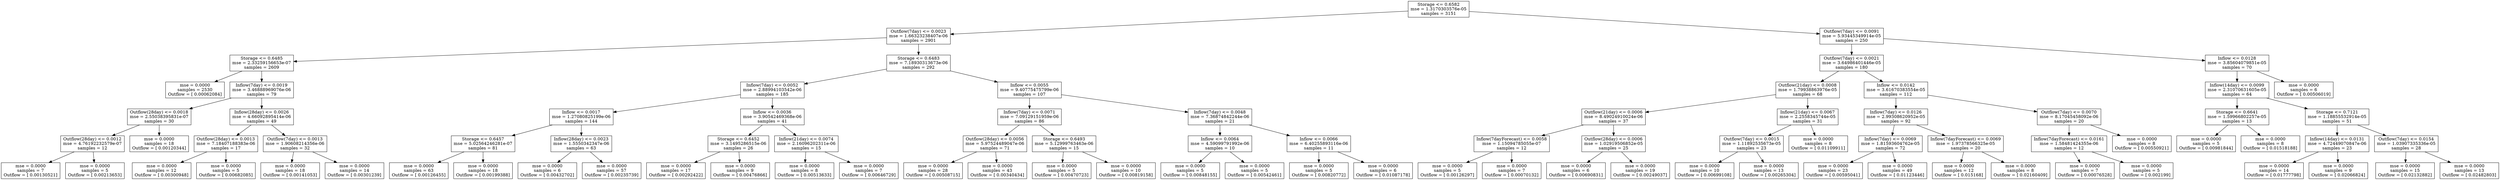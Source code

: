 digraph Tree {
0 [label="Storage <= 0.6582\nmse = 1.3170303576e-05\nsamples = 3151", shape="box"] ;
1 [label="Outflow(7day) <= 0.0023\nmse = 1.66323238407e-06\nsamples = 2901", shape="box"] ;
0 -> 1 ;
2 [label="Storage <= 0.6485\nmse = 2.33259156653e-07\nsamples = 2609", shape="box"] ;
1 -> 2 ;
3 [label="mse = 0.0000\nsamples = 2530\nOutflow = [ 0.00062084]", shape="box"] ;
2 -> 3 ;
4 [label="Inflow(7day) <= 0.0019\nmse = 3.46888969076e-06\nsamples = 79", shape="box"] ;
2 -> 4 ;
5 [label="Outflow(28day) <= 0.0018\nmse = 2.55038395831e-07\nsamples = 30", shape="box"] ;
4 -> 5 ;
6 [label="Outflow(28day) <= 0.0012\nmse = 4.76192232579e-07\nsamples = 12", shape="box"] ;
5 -> 6 ;
7 [label="mse = 0.0000\nsamples = 7\nOutflow = [ 0.00130521]", shape="box"] ;
6 -> 7 ;
8 [label="mse = 0.0000\nsamples = 5\nOutflow = [ 0.00213653]", shape="box"] ;
6 -> 8 ;
9 [label="mse = 0.0000\nsamples = 18\nOutflow = [ 0.00120344]", shape="box"] ;
5 -> 9 ;
10 [label="Inflow(28day) <= 0.0026\nmse = 4.66092895414e-06\nsamples = 49", shape="box"] ;
4 -> 10 ;
11 [label="Outflow(28day) <= 0.0013\nmse = 7.18407188383e-06\nsamples = 17", shape="box"] ;
10 -> 11 ;
12 [label="mse = 0.0000\nsamples = 12\nOutflow = [ 0.00300948]", shape="box"] ;
11 -> 12 ;
13 [label="mse = 0.0000\nsamples = 5\nOutflow = [ 0.00682085]", shape="box"] ;
11 -> 13 ;
14 [label="Outflow(7day) <= 0.0013\nmse = 1.90608214356e-06\nsamples = 32", shape="box"] ;
10 -> 14 ;
15 [label="mse = 0.0000\nsamples = 18\nOutflow = [ 0.00141053]", shape="box"] ;
14 -> 15 ;
16 [label="mse = 0.0000\nsamples = 14\nOutflow = [ 0.00301239]", shape="box"] ;
14 -> 16 ;
17 [label="Storage <= 0.6483\nmse = 7.18930313673e-06\nsamples = 292", shape="box"] ;
1 -> 17 ;
18 [label="Inflow(7day) <= 0.0052\nmse = 2.88994103542e-06\nsamples = 185", shape="box"] ;
17 -> 18 ;
19 [label="Inflow <= 0.0017\nmse = 1.27080825199e-06\nsamples = 144", shape="box"] ;
18 -> 19 ;
20 [label="Storage <= 0.6457\nmse = 5.02564246281e-07\nsamples = 81", shape="box"] ;
19 -> 20 ;
21 [label="mse = 0.0000\nsamples = 63\nOutflow = [ 0.00126455]", shape="box"] ;
20 -> 21 ;
22 [label="mse = 0.0000\nsamples = 18\nOutflow = [ 0.00199388]", shape="box"] ;
20 -> 22 ;
23 [label="Inflow(28day) <= 0.0023\nmse = 1.5550342347e-06\nsamples = 63", shape="box"] ;
19 -> 23 ;
24 [label="mse = 0.0000\nsamples = 6\nOutflow = [ 0.00432702]", shape="box"] ;
23 -> 24 ;
25 [label="mse = 0.0000\nsamples = 57\nOutflow = [ 0.00235739]", shape="box"] ;
23 -> 25 ;
26 [label="Inflow <= 0.0036\nmse = 3.90542469368e-06\nsamples = 41", shape="box"] ;
18 -> 26 ;
27 [label="Storage <= 0.6452\nmse = 3.1495286515e-06\nsamples = 26", shape="box"] ;
26 -> 27 ;
28 [label="mse = 0.0000\nsamples = 17\nOutflow = [ 0.00292422]", shape="box"] ;
27 -> 28 ;
29 [label="mse = 0.0000\nsamples = 9\nOutflow = [ 0.00476866]", shape="box"] ;
27 -> 29 ;
30 [label="Inflow(21day) <= 0.0074\nmse = 2.16096202311e-06\nsamples = 15", shape="box"] ;
26 -> 30 ;
31 [label="mse = 0.0000\nsamples = 8\nOutflow = [ 0.00513633]", shape="box"] ;
30 -> 31 ;
32 [label="mse = 0.0000\nsamples = 7\nOutflow = [ 0.00646729]", shape="box"] ;
30 -> 32 ;
33 [label="Inflow <= 0.0055\nmse = 9.40775475799e-06\nsamples = 107", shape="box"] ;
17 -> 33 ;
34 [label="Inflow(7day) <= 0.0071\nmse = 7.09129151959e-06\nsamples = 86", shape="box"] ;
33 -> 34 ;
35 [label="Outflow(28day) <= 0.0056\nmse = 5.97524489047e-06\nsamples = 71", shape="box"] ;
34 -> 35 ;
36 [label="mse = 0.0000\nsamples = 28\nOutflow = [ 0.00508715]", shape="box"] ;
35 -> 36 ;
37 [label="mse = 0.0000\nsamples = 43\nOutflow = [ 0.00340434]", shape="box"] ;
35 -> 37 ;
38 [label="Storage <= 0.6493\nmse = 5.12999763463e-06\nsamples = 15", shape="box"] ;
34 -> 38 ;
39 [label="mse = 0.0000\nsamples = 5\nOutflow = [ 0.00470723]", shape="box"] ;
38 -> 39 ;
40 [label="mse = 0.0000\nsamples = 10\nOutflow = [ 0.00819158]", shape="box"] ;
38 -> 40 ;
41 [label="Inflow(7day) <= 0.0048\nmse = 7.36874842244e-06\nsamples = 21", shape="box"] ;
33 -> 41 ;
42 [label="Inflow <= 0.0064\nmse = 4.59099791992e-06\nsamples = 10", shape="box"] ;
41 -> 42 ;
43 [label="mse = 0.0000\nsamples = 5\nOutflow = [ 0.00848155]", shape="box"] ;
42 -> 43 ;
44 [label="mse = 0.0000\nsamples = 5\nOutflow = [ 0.00542461]", shape="box"] ;
42 -> 44 ;
45 [label="Inflow <= 0.0066\nmse = 6.40255893116e-06\nsamples = 11", shape="box"] ;
41 -> 45 ;
46 [label="mse = 0.0000\nsamples = 5\nOutflow = [ 0.00820772]", shape="box"] ;
45 -> 46 ;
47 [label="mse = 0.0000\nsamples = 6\nOutflow = [ 0.01087178]", shape="box"] ;
45 -> 47 ;
48 [label="Outflow(7day) <= 0.0091\nmse = 5.93445349914e-05\nsamples = 250", shape="box"] ;
0 -> 48 ;
49 [label="Outflow(7day) <= 0.0021\nmse = 3.64986401446e-05\nsamples = 180", shape="box"] ;
48 -> 49 ;
50 [label="Outflow(21day) <= 0.0008\nmse = 1.79938863976e-05\nsamples = 68", shape="box"] ;
49 -> 50 ;
51 [label="Outflow(21day) <= 0.0006\nmse = 8.49024910024e-06\nsamples = 37", shape="box"] ;
50 -> 51 ;
52 [label="Inflow(7dayForecast) <= 0.0058\nmse = 1.15094785055e-07\nsamples = 12", shape="box"] ;
51 -> 52 ;
53 [label="mse = 0.0000\nsamples = 5\nOutflow = [ 0.00126297]", shape="box"] ;
52 -> 53 ;
54 [label="mse = 0.0000\nsamples = 7\nOutflow = [ 0.00070132]", shape="box"] ;
52 -> 54 ;
55 [label="Outflow(28day) <= 0.0006\nmse = 1.02919506852e-05\nsamples = 25", shape="box"] ;
51 -> 55 ;
56 [label="mse = 0.0000\nsamples = 6\nOutflow = [ 0.00690831]", shape="box"] ;
55 -> 56 ;
57 [label="mse = 0.0000\nsamples = 19\nOutflow = [ 0.00249037]", shape="box"] ;
55 -> 57 ;
58 [label="Inflow(21day) <= 0.0067\nmse = 2.2558345744e-05\nsamples = 31", shape="box"] ;
50 -> 58 ;
59 [label="Outflow(7day) <= 0.0015\nmse = 1.11892535673e-05\nsamples = 23", shape="box"] ;
58 -> 59 ;
60 [label="mse = 0.0000\nsamples = 10\nOutflow = [ 0.00699108]", shape="box"] ;
59 -> 60 ;
61 [label="mse = 0.0000\nsamples = 13\nOutflow = [ 0.00265304]", shape="box"] ;
59 -> 61 ;
62 [label="mse = 0.0000\nsamples = 8\nOutflow = [ 0.01109911]", shape="box"] ;
58 -> 62 ;
63 [label="Inflow <= 0.0142\nmse = 3.61670383554e-05\nsamples = 112", shape="box"] ;
49 -> 63 ;
64 [label="Inflow(7day) <= 0.0126\nmse = 2.99308620952e-05\nsamples = 92", shape="box"] ;
63 -> 64 ;
65 [label="Inflow(7day) <= 0.0069\nmse = 1.81593604762e-05\nsamples = 72", shape="box"] ;
64 -> 65 ;
66 [label="mse = 0.0000\nsamples = 23\nOutflow = [ 0.00595041]", shape="box"] ;
65 -> 66 ;
67 [label="mse = 0.0000\nsamples = 49\nOutflow = [ 0.01123446]", shape="box"] ;
65 -> 67 ;
68 [label="Inflow(7dayForecast) <= 0.0069\nmse = 1.97378566325e-05\nsamples = 20", shape="box"] ;
64 -> 68 ;
69 [label="mse = 0.0000\nsamples = 12\nOutflow = [ 0.015168]", shape="box"] ;
68 -> 69 ;
70 [label="mse = 0.0000\nsamples = 8\nOutflow = [ 0.02160409]", shape="box"] ;
68 -> 70 ;
71 [label="Outflow(7day) <= 0.0070\nmse = 8.17045458092e-06\nsamples = 20", shape="box"] ;
63 -> 71 ;
72 [label="Inflow(7dayForecast) <= 0.0161\nmse = 1.58481424355e-06\nsamples = 12", shape="box"] ;
71 -> 72 ;
73 [label="mse = 0.0000\nsamples = 7\nOutflow = [ 0.00076528]", shape="box"] ;
72 -> 73 ;
74 [label="mse = 0.0000\nsamples = 5\nOutflow = [ 0.002199]", shape="box"] ;
72 -> 74 ;
75 [label="mse = 0.0000\nsamples = 8\nOutflow = [ 0.00550921]", shape="box"] ;
71 -> 75 ;
76 [label="Inflow <= 0.0128\nmse = 3.85604079851e-05\nsamples = 70", shape="box"] ;
48 -> 76 ;
77 [label="Inflow(14day) <= 0.0099\nmse = 2.31070631605e-05\nsamples = 64", shape="box"] ;
76 -> 77 ;
78 [label="Storage <= 0.6641\nmse = 1.59966802257e-05\nsamples = 13", shape="box"] ;
77 -> 78 ;
79 [label="mse = 0.0000\nsamples = 5\nOutflow = [ 0.00981844]", shape="box"] ;
78 -> 79 ;
80 [label="mse = 0.0000\nsamples = 8\nOutflow = [ 0.01518188]", shape="box"] ;
78 -> 80 ;
81 [label="Storage <= 0.7121\nmse = 1.18855532914e-05\nsamples = 51", shape="box"] ;
77 -> 81 ;
82 [label="Inflow(14day) <= 0.0131\nmse = 4.72449070847e-06\nsamples = 23", shape="box"] ;
81 -> 82 ;
83 [label="mse = 0.0000\nsamples = 14\nOutflow = [ 0.01777798]", shape="box"] ;
82 -> 83 ;
84 [label="mse = 0.0000\nsamples = 9\nOutflow = [ 0.02066824]", shape="box"] ;
82 -> 84 ;
85 [label="Outflow(7day) <= 0.0154\nmse = 1.03907335336e-05\nsamples = 28", shape="box"] ;
81 -> 85 ;
86 [label="mse = 0.0000\nsamples = 15\nOutflow = [ 0.02132882]", shape="box"] ;
85 -> 86 ;
87 [label="mse = 0.0000\nsamples = 13\nOutflow = [ 0.02482803]", shape="box"] ;
85 -> 87 ;
88 [label="mse = 0.0000\nsamples = 6\nOutflow = [ 0.00506019]", shape="box"] ;
76 -> 88 ;
}